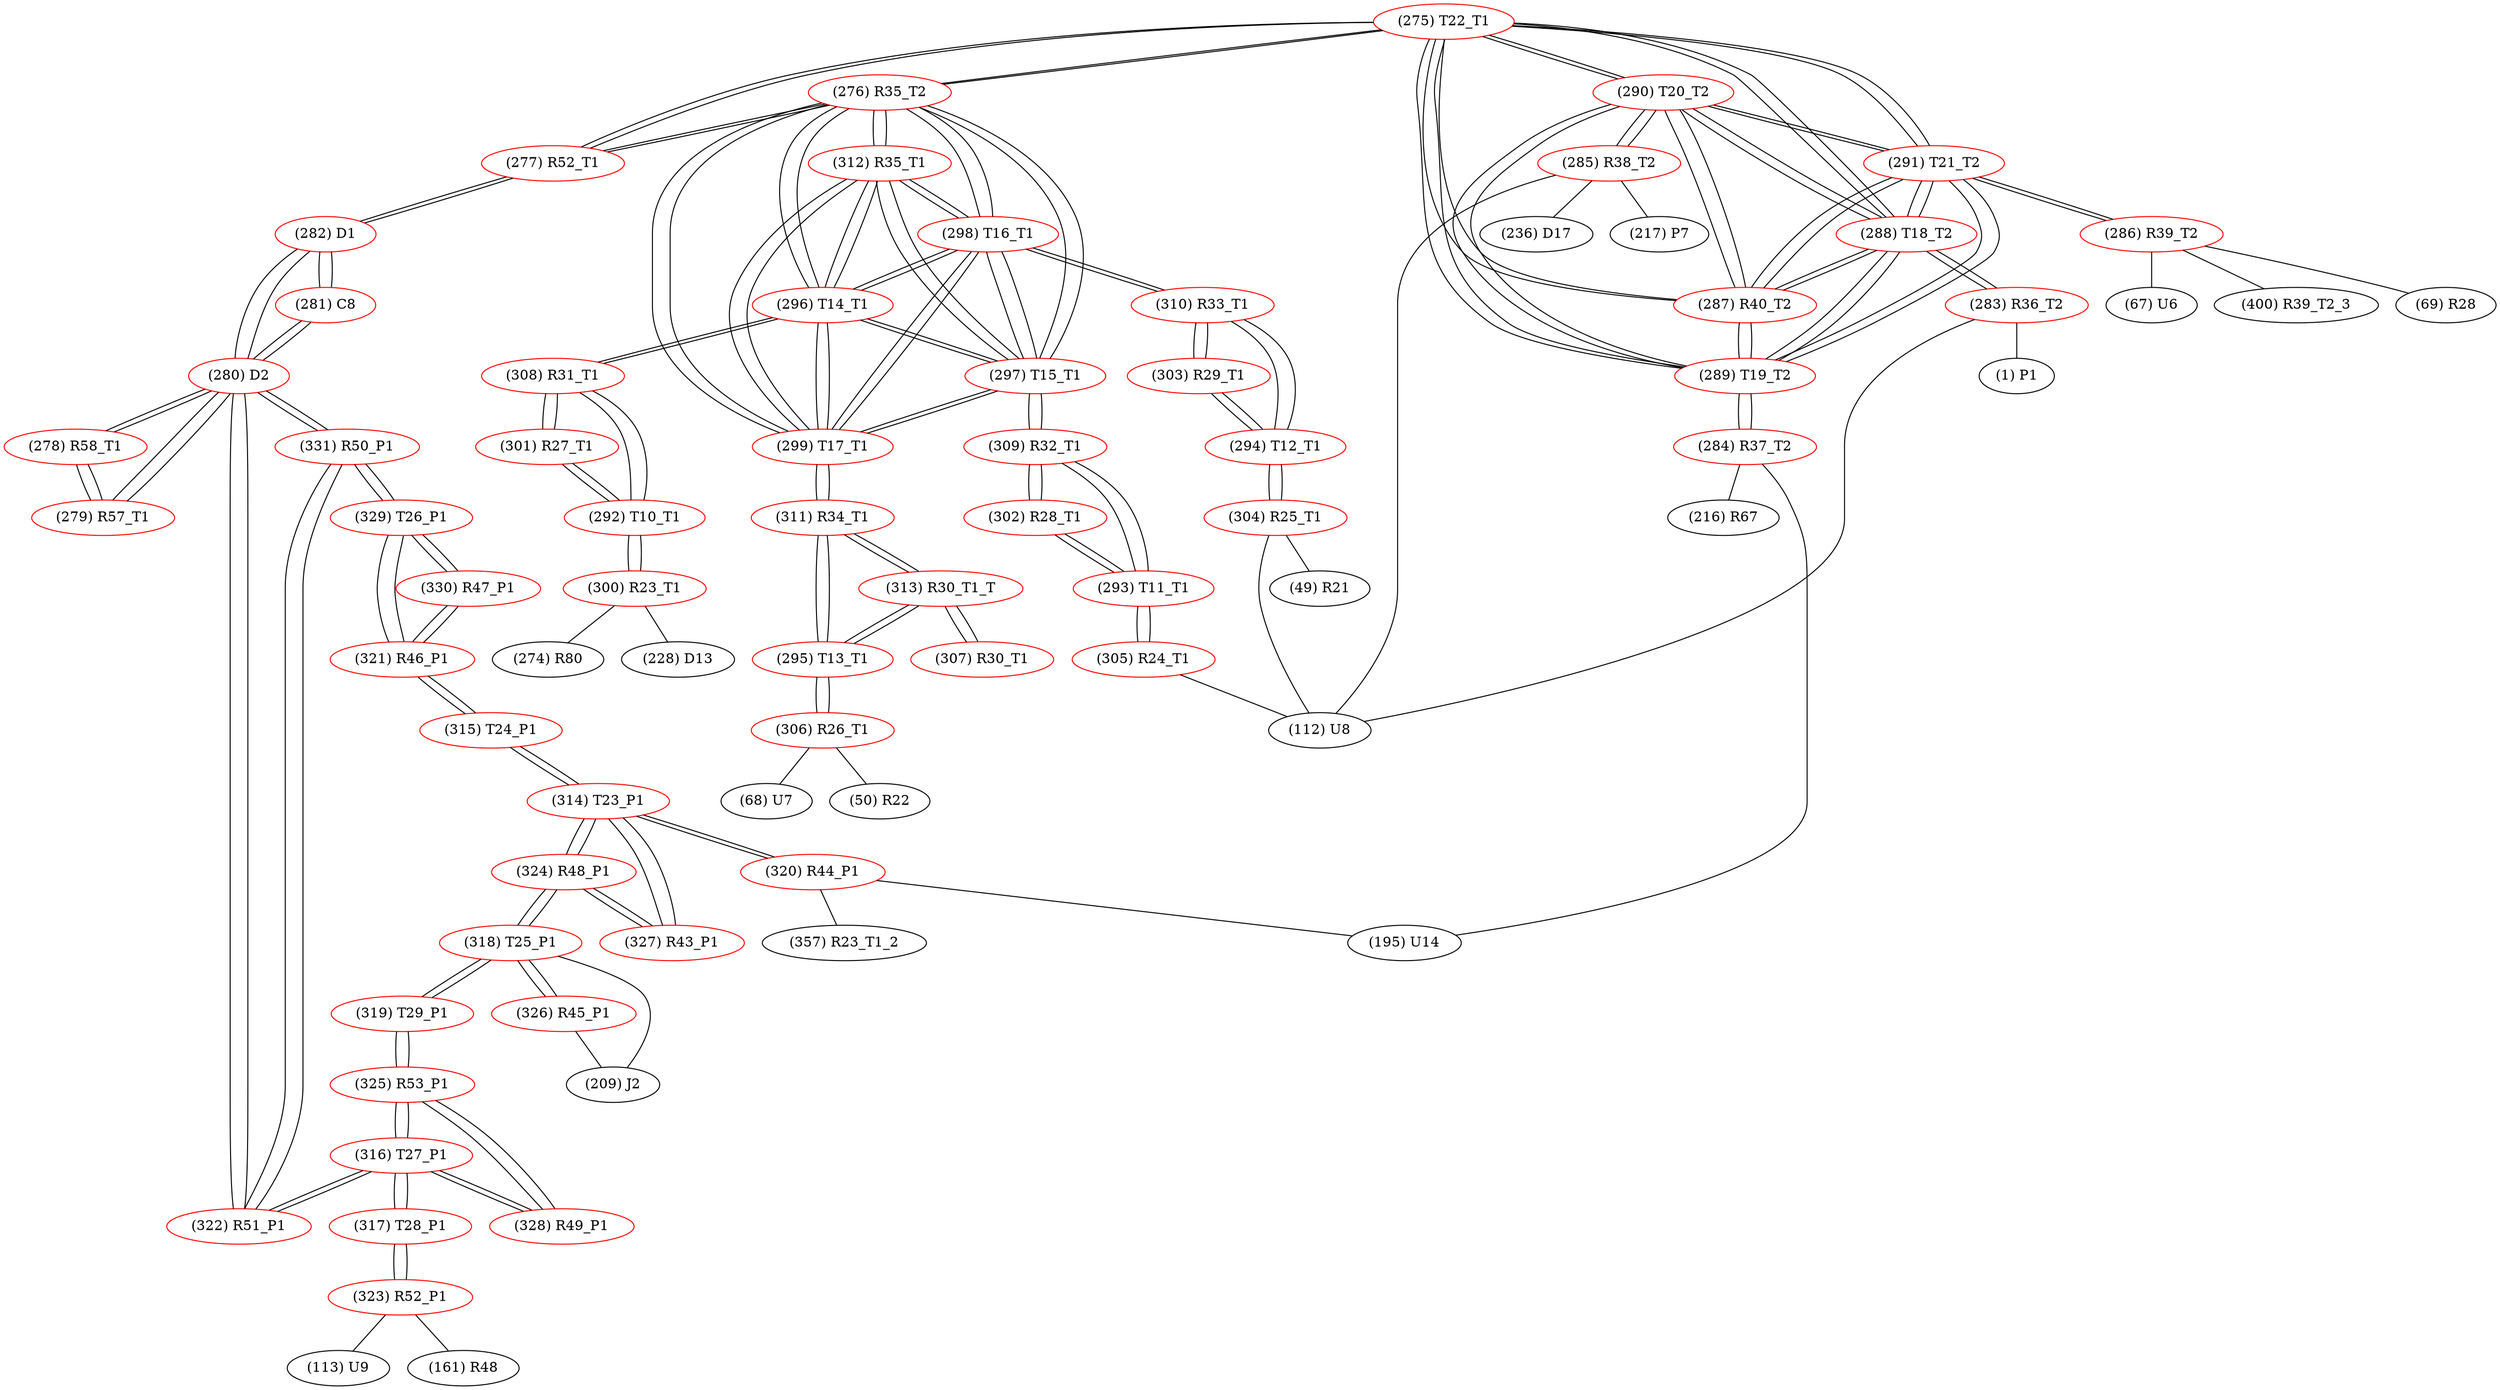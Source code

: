graph {
	275 [label="(275) T22_T1" color=red]
	276 [label="(276) R35_T2"]
	277 [label="(277) R52_T1"]
	290 [label="(290) T20_T2"]
	291 [label="(291) T21_T2"]
	289 [label="(289) T19_T2"]
	287 [label="(287) R40_T2"]
	288 [label="(288) T18_T2"]
	276 [label="(276) R35_T2" color=red]
	277 [label="(277) R52_T1"]
	275 [label="(275) T22_T1"]
	296 [label="(296) T14_T1"]
	297 [label="(297) T15_T1"]
	299 [label="(299) T17_T1"]
	298 [label="(298) T16_T1"]
	312 [label="(312) R35_T1"]
	277 [label="(277) R52_T1" color=red]
	282 [label="(282) D1"]
	276 [label="(276) R35_T2"]
	275 [label="(275) T22_T1"]
	278 [label="(278) R58_T1" color=red]
	279 [label="(279) R57_T1"]
	280 [label="(280) D2"]
	279 [label="(279) R57_T1" color=red]
	280 [label="(280) D2"]
	278 [label="(278) R58_T1"]
	280 [label="(280) D2" color=red]
	282 [label="(282) D1"]
	281 [label="(281) C8"]
	279 [label="(279) R57_T1"]
	278 [label="(278) R58_T1"]
	322 [label="(322) R51_P1"]
	331 [label="(331) R50_P1"]
	281 [label="(281) C8" color=red]
	282 [label="(282) D1"]
	280 [label="(280) D2"]
	282 [label="(282) D1" color=red]
	280 [label="(280) D2"]
	281 [label="(281) C8"]
	277 [label="(277) R52_T1"]
	283 [label="(283) R36_T2" color=red]
	1 [label="(1) P1"]
	112 [label="(112) U8"]
	288 [label="(288) T18_T2"]
	284 [label="(284) R37_T2" color=red]
	195 [label="(195) U14"]
	216 [label="(216) R67"]
	289 [label="(289) T19_T2"]
	285 [label="(285) R38_T2" color=red]
	217 [label="(217) P7"]
	236 [label="(236) D17"]
	112 [label="(112) U8"]
	290 [label="(290) T20_T2"]
	286 [label="(286) R39_T2" color=red]
	69 [label="(69) R28"]
	67 [label="(67) U6"]
	400 [label="(400) R39_T2_3"]
	291 [label="(291) T21_T2"]
	287 [label="(287) R40_T2" color=red]
	290 [label="(290) T20_T2"]
	291 [label="(291) T21_T2"]
	289 [label="(289) T19_T2"]
	275 [label="(275) T22_T1"]
	288 [label="(288) T18_T2"]
	288 [label="(288) T18_T2" color=red]
	290 [label="(290) T20_T2"]
	291 [label="(291) T21_T2"]
	289 [label="(289) T19_T2"]
	287 [label="(287) R40_T2"]
	275 [label="(275) T22_T1"]
	283 [label="(283) R36_T2"]
	289 [label="(289) T19_T2" color=red]
	290 [label="(290) T20_T2"]
	291 [label="(291) T21_T2"]
	287 [label="(287) R40_T2"]
	275 [label="(275) T22_T1"]
	288 [label="(288) T18_T2"]
	284 [label="(284) R37_T2"]
	290 [label="(290) T20_T2" color=red]
	291 [label="(291) T21_T2"]
	289 [label="(289) T19_T2"]
	287 [label="(287) R40_T2"]
	275 [label="(275) T22_T1"]
	288 [label="(288) T18_T2"]
	285 [label="(285) R38_T2"]
	291 [label="(291) T21_T2" color=red]
	290 [label="(290) T20_T2"]
	289 [label="(289) T19_T2"]
	287 [label="(287) R40_T2"]
	275 [label="(275) T22_T1"]
	288 [label="(288) T18_T2"]
	286 [label="(286) R39_T2"]
	292 [label="(292) T10_T1" color=red]
	300 [label="(300) R23_T1"]
	308 [label="(308) R31_T1"]
	301 [label="(301) R27_T1"]
	293 [label="(293) T11_T1" color=red]
	305 [label="(305) R24_T1"]
	309 [label="(309) R32_T1"]
	302 [label="(302) R28_T1"]
	294 [label="(294) T12_T1" color=red]
	310 [label="(310) R33_T1"]
	303 [label="(303) R29_T1"]
	304 [label="(304) R25_T1"]
	295 [label="(295) T13_T1" color=red]
	311 [label="(311) R34_T1"]
	313 [label="(313) R30_T1_T"]
	306 [label="(306) R26_T1"]
	296 [label="(296) T14_T1" color=red]
	297 [label="(297) T15_T1"]
	299 [label="(299) T17_T1"]
	298 [label="(298) T16_T1"]
	312 [label="(312) R35_T1"]
	276 [label="(276) R35_T2"]
	308 [label="(308) R31_T1"]
	297 [label="(297) T15_T1" color=red]
	296 [label="(296) T14_T1"]
	299 [label="(299) T17_T1"]
	298 [label="(298) T16_T1"]
	312 [label="(312) R35_T1"]
	276 [label="(276) R35_T2"]
	309 [label="(309) R32_T1"]
	298 [label="(298) T16_T1" color=red]
	296 [label="(296) T14_T1"]
	297 [label="(297) T15_T1"]
	299 [label="(299) T17_T1"]
	312 [label="(312) R35_T1"]
	276 [label="(276) R35_T2"]
	310 [label="(310) R33_T1"]
	299 [label="(299) T17_T1" color=red]
	296 [label="(296) T14_T1"]
	297 [label="(297) T15_T1"]
	298 [label="(298) T16_T1"]
	312 [label="(312) R35_T1"]
	276 [label="(276) R35_T2"]
	311 [label="(311) R34_T1"]
	300 [label="(300) R23_T1" color=red]
	228 [label="(228) D13"]
	274 [label="(274) R80"]
	292 [label="(292) T10_T1"]
	301 [label="(301) R27_T1" color=red]
	308 [label="(308) R31_T1"]
	292 [label="(292) T10_T1"]
	302 [label="(302) R28_T1" color=red]
	309 [label="(309) R32_T1"]
	293 [label="(293) T11_T1"]
	303 [label="(303) R29_T1" color=red]
	310 [label="(310) R33_T1"]
	294 [label="(294) T12_T1"]
	304 [label="(304) R25_T1" color=red]
	112 [label="(112) U8"]
	49 [label="(49) R21"]
	294 [label="(294) T12_T1"]
	305 [label="(305) R24_T1" color=red]
	112 [label="(112) U8"]
	293 [label="(293) T11_T1"]
	306 [label="(306) R26_T1" color=red]
	68 [label="(68) U7"]
	50 [label="(50) R22"]
	295 [label="(295) T13_T1"]
	307 [label="(307) R30_T1" color=red]
	313 [label="(313) R30_T1_T"]
	308 [label="(308) R31_T1" color=red]
	301 [label="(301) R27_T1"]
	292 [label="(292) T10_T1"]
	296 [label="(296) T14_T1"]
	309 [label="(309) R32_T1" color=red]
	297 [label="(297) T15_T1"]
	293 [label="(293) T11_T1"]
	302 [label="(302) R28_T1"]
	310 [label="(310) R33_T1" color=red]
	298 [label="(298) T16_T1"]
	303 [label="(303) R29_T1"]
	294 [label="(294) T12_T1"]
	311 [label="(311) R34_T1" color=red]
	299 [label="(299) T17_T1"]
	295 [label="(295) T13_T1"]
	313 [label="(313) R30_T1_T"]
	312 [label="(312) R35_T1" color=red]
	296 [label="(296) T14_T1"]
	297 [label="(297) T15_T1"]
	299 [label="(299) T17_T1"]
	298 [label="(298) T16_T1"]
	276 [label="(276) R35_T2"]
	313 [label="(313) R30_T1_T" color=red]
	295 [label="(295) T13_T1"]
	311 [label="(311) R34_T1"]
	307 [label="(307) R30_T1"]
	314 [label="(314) T23_P1" color=red]
	324 [label="(324) R48_P1"]
	327 [label="(327) R43_P1"]
	315 [label="(315) T24_P1"]
	320 [label="(320) R44_P1"]
	315 [label="(315) T24_P1" color=red]
	321 [label="(321) R46_P1"]
	314 [label="(314) T23_P1"]
	316 [label="(316) T27_P1" color=red]
	322 [label="(322) R51_P1"]
	317 [label="(317) T28_P1"]
	325 [label="(325) R53_P1"]
	328 [label="(328) R49_P1"]
	317 [label="(317) T28_P1" color=red]
	323 [label="(323) R52_P1"]
	316 [label="(316) T27_P1"]
	318 [label="(318) T25_P1" color=red]
	319 [label="(319) T29_P1"]
	324 [label="(324) R48_P1"]
	326 [label="(326) R45_P1"]
	209 [label="(209) J2"]
	319 [label="(319) T29_P1" color=red]
	318 [label="(318) T25_P1"]
	325 [label="(325) R53_P1"]
	320 [label="(320) R44_P1" color=red]
	195 [label="(195) U14"]
	357 [label="(357) R23_T1_2"]
	314 [label="(314) T23_P1"]
	321 [label="(321) R46_P1" color=red]
	329 [label="(329) T26_P1"]
	330 [label="(330) R47_P1"]
	315 [label="(315) T24_P1"]
	322 [label="(322) R51_P1" color=red]
	316 [label="(316) T27_P1"]
	331 [label="(331) R50_P1"]
	280 [label="(280) D2"]
	323 [label="(323) R52_P1" color=red]
	113 [label="(113) U9"]
	161 [label="(161) R48"]
	317 [label="(317) T28_P1"]
	324 [label="(324) R48_P1" color=red]
	318 [label="(318) T25_P1"]
	314 [label="(314) T23_P1"]
	327 [label="(327) R43_P1"]
	325 [label="(325) R53_P1" color=red]
	319 [label="(319) T29_P1"]
	316 [label="(316) T27_P1"]
	328 [label="(328) R49_P1"]
	326 [label="(326) R45_P1" color=red]
	318 [label="(318) T25_P1"]
	209 [label="(209) J2"]
	327 [label="(327) R43_P1" color=red]
	324 [label="(324) R48_P1"]
	314 [label="(314) T23_P1"]
	328 [label="(328) R49_P1" color=red]
	316 [label="(316) T27_P1"]
	325 [label="(325) R53_P1"]
	329 [label="(329) T26_P1" color=red]
	331 [label="(331) R50_P1"]
	321 [label="(321) R46_P1"]
	330 [label="(330) R47_P1"]
	330 [label="(330) R47_P1" color=red]
	329 [label="(329) T26_P1"]
	321 [label="(321) R46_P1"]
	331 [label="(331) R50_P1" color=red]
	329 [label="(329) T26_P1"]
	322 [label="(322) R51_P1"]
	280 [label="(280) D2"]
	275 -- 276
	275 -- 277
	275 -- 290
	275 -- 291
	275 -- 289
	275 -- 287
	275 -- 288
	276 -- 277
	276 -- 275
	276 -- 296
	276 -- 297
	276 -- 299
	276 -- 298
	276 -- 312
	277 -- 282
	277 -- 276
	277 -- 275
	278 -- 279
	278 -- 280
	279 -- 280
	279 -- 278
	280 -- 282
	280 -- 281
	280 -- 279
	280 -- 278
	280 -- 322
	280 -- 331
	281 -- 282
	281 -- 280
	282 -- 280
	282 -- 281
	282 -- 277
	283 -- 1
	283 -- 112
	283 -- 288
	284 -- 195
	284 -- 216
	284 -- 289
	285 -- 217
	285 -- 236
	285 -- 112
	285 -- 290
	286 -- 69
	286 -- 67
	286 -- 400
	286 -- 291
	287 -- 290
	287 -- 291
	287 -- 289
	287 -- 275
	287 -- 288
	288 -- 290
	288 -- 291
	288 -- 289
	288 -- 287
	288 -- 275
	288 -- 283
	289 -- 290
	289 -- 291
	289 -- 287
	289 -- 275
	289 -- 288
	289 -- 284
	290 -- 291
	290 -- 289
	290 -- 287
	290 -- 275
	290 -- 288
	290 -- 285
	291 -- 290
	291 -- 289
	291 -- 287
	291 -- 275
	291 -- 288
	291 -- 286
	292 -- 300
	292 -- 308
	292 -- 301
	293 -- 305
	293 -- 309
	293 -- 302
	294 -- 310
	294 -- 303
	294 -- 304
	295 -- 311
	295 -- 313
	295 -- 306
	296 -- 297
	296 -- 299
	296 -- 298
	296 -- 312
	296 -- 276
	296 -- 308
	297 -- 296
	297 -- 299
	297 -- 298
	297 -- 312
	297 -- 276
	297 -- 309
	298 -- 296
	298 -- 297
	298 -- 299
	298 -- 312
	298 -- 276
	298 -- 310
	299 -- 296
	299 -- 297
	299 -- 298
	299 -- 312
	299 -- 276
	299 -- 311
	300 -- 228
	300 -- 274
	300 -- 292
	301 -- 308
	301 -- 292
	302 -- 309
	302 -- 293
	303 -- 310
	303 -- 294
	304 -- 112
	304 -- 49
	304 -- 294
	305 -- 112
	305 -- 293
	306 -- 68
	306 -- 50
	306 -- 295
	307 -- 313
	308 -- 301
	308 -- 292
	308 -- 296
	309 -- 297
	309 -- 293
	309 -- 302
	310 -- 298
	310 -- 303
	310 -- 294
	311 -- 299
	311 -- 295
	311 -- 313
	312 -- 296
	312 -- 297
	312 -- 299
	312 -- 298
	312 -- 276
	313 -- 295
	313 -- 311
	313 -- 307
	314 -- 324
	314 -- 327
	314 -- 315
	314 -- 320
	315 -- 321
	315 -- 314
	316 -- 322
	316 -- 317
	316 -- 325
	316 -- 328
	317 -- 323
	317 -- 316
	318 -- 319
	318 -- 324
	318 -- 326
	318 -- 209
	319 -- 318
	319 -- 325
	320 -- 195
	320 -- 357
	320 -- 314
	321 -- 329
	321 -- 330
	321 -- 315
	322 -- 316
	322 -- 331
	322 -- 280
	323 -- 113
	323 -- 161
	323 -- 317
	324 -- 318
	324 -- 314
	324 -- 327
	325 -- 319
	325 -- 316
	325 -- 328
	326 -- 318
	326 -- 209
	327 -- 324
	327 -- 314
	328 -- 316
	328 -- 325
	329 -- 331
	329 -- 321
	329 -- 330
	330 -- 329
	330 -- 321
	331 -- 329
	331 -- 322
	331 -- 280
}